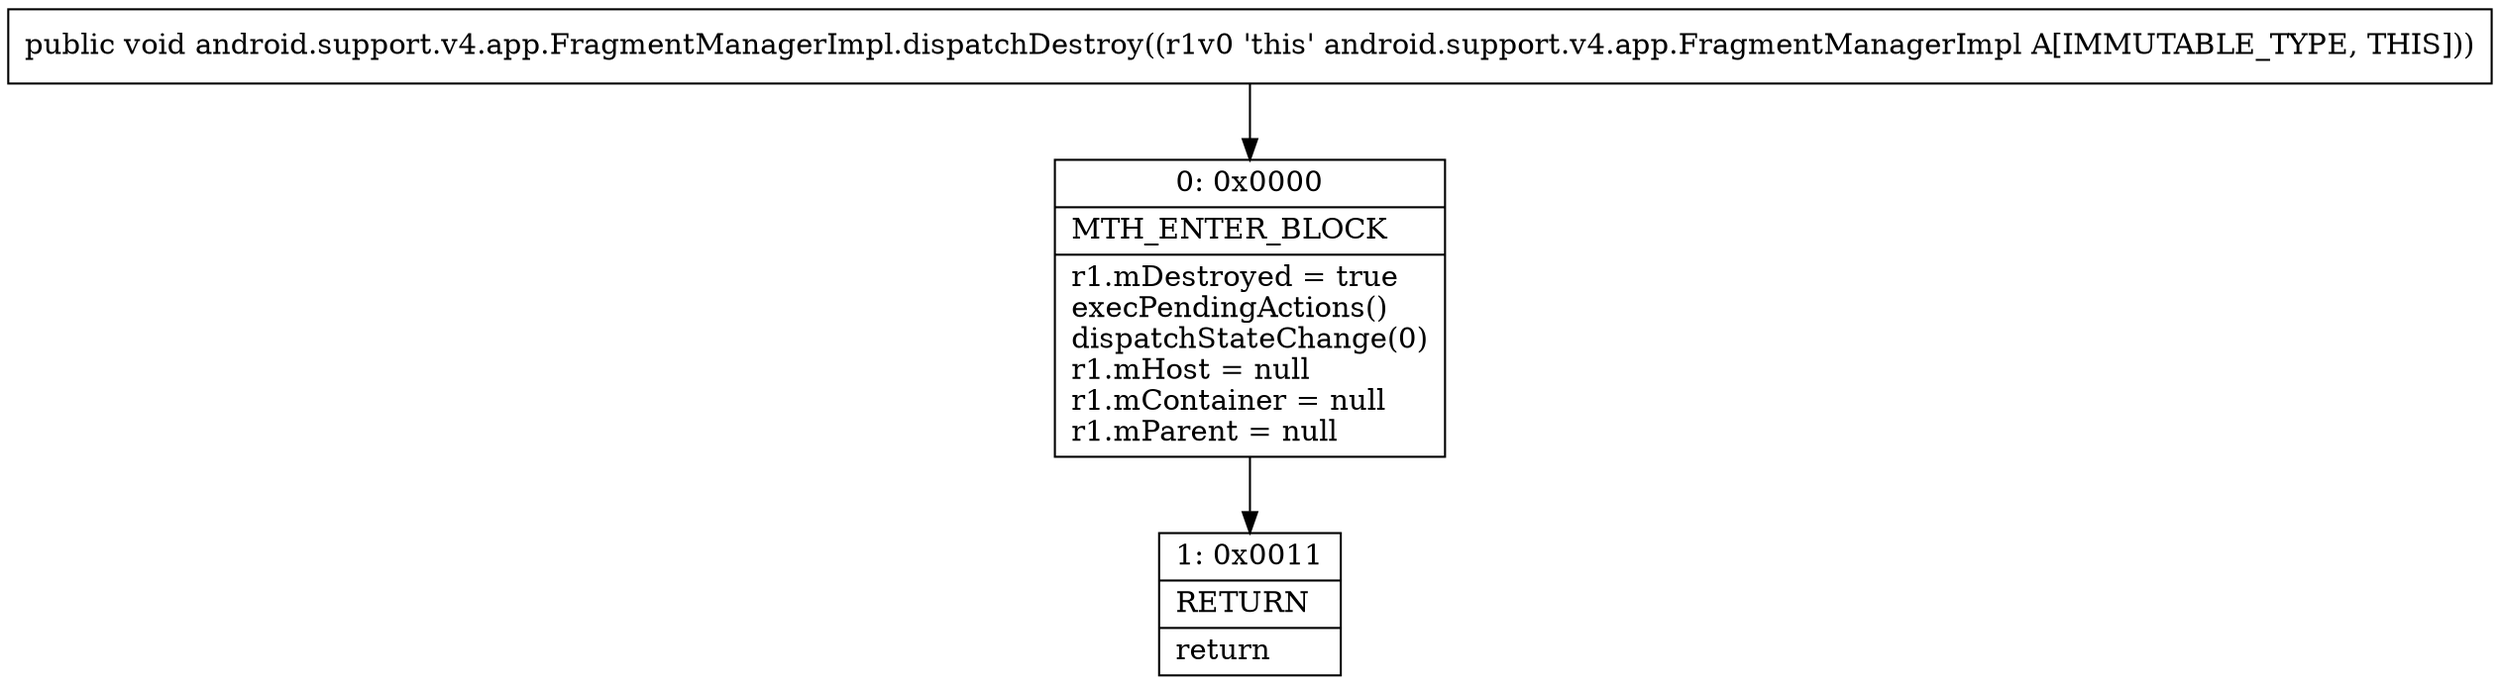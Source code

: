 digraph "CFG forandroid.support.v4.app.FragmentManagerImpl.dispatchDestroy()V" {
Node_0 [shape=record,label="{0\:\ 0x0000|MTH_ENTER_BLOCK\l|r1.mDestroyed = true\lexecPendingActions()\ldispatchStateChange(0)\lr1.mHost = null\lr1.mContainer = null\lr1.mParent = null\l}"];
Node_1 [shape=record,label="{1\:\ 0x0011|RETURN\l|return\l}"];
MethodNode[shape=record,label="{public void android.support.v4.app.FragmentManagerImpl.dispatchDestroy((r1v0 'this' android.support.v4.app.FragmentManagerImpl A[IMMUTABLE_TYPE, THIS])) }"];
MethodNode -> Node_0;
Node_0 -> Node_1;
}


